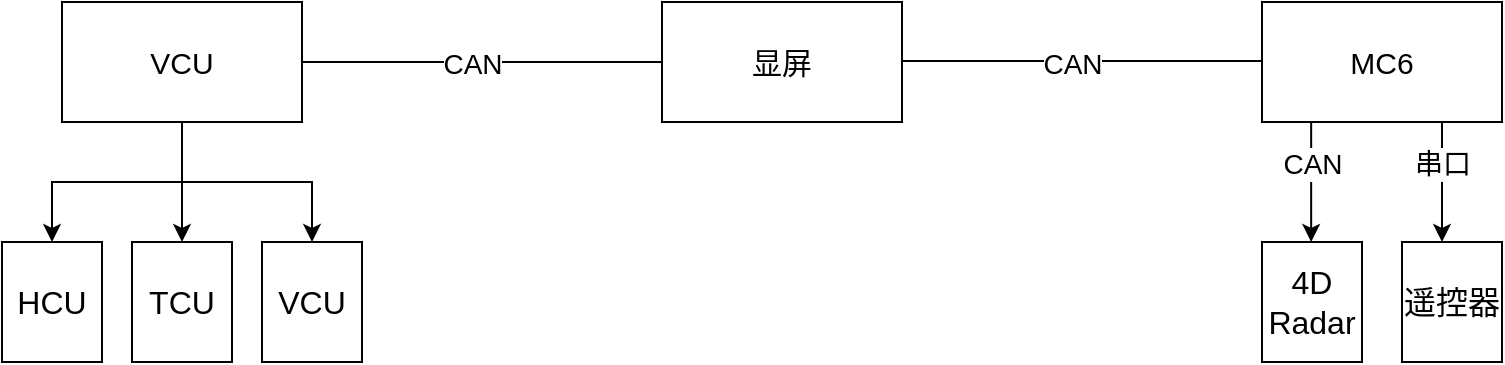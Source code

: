 <mxfile version="28.2.7">
  <diagram name="第 1 页" id="JH25icIa2h7-tsWDrVGM">
    <mxGraphModel dx="1011" dy="608" grid="1" gridSize="10" guides="1" tooltips="1" connect="1" arrows="1" fold="1" page="1" pageScale="1" pageWidth="3300" pageHeight="4681" math="0" shadow="0">
      <root>
        <mxCell id="0" />
        <mxCell id="1" parent="0" />
        <mxCell id="Z0nP8aCic9tiTnVXhcMt-11" style="edgeStyle=orthogonalEdgeStyle;rounded=0;orthogonalLoop=1;jettySize=auto;html=1;exitX=0.5;exitY=1;exitDx=0;exitDy=0;" edge="1" parent="1" source="Z0nP8aCic9tiTnVXhcMt-1" target="Z0nP8aCic9tiTnVXhcMt-2">
          <mxGeometry relative="1" as="geometry" />
        </mxCell>
        <mxCell id="Z0nP8aCic9tiTnVXhcMt-12" style="edgeStyle=orthogonalEdgeStyle;rounded=0;orthogonalLoop=1;jettySize=auto;html=1;exitX=0.5;exitY=1;exitDx=0;exitDy=0;entryX=0.5;entryY=0;entryDx=0;entryDy=0;" edge="1" parent="1" source="Z0nP8aCic9tiTnVXhcMt-1" target="Z0nP8aCic9tiTnVXhcMt-4">
          <mxGeometry relative="1" as="geometry" />
        </mxCell>
        <mxCell id="Z0nP8aCic9tiTnVXhcMt-1" value="&lt;font style=&quot;font-size: 15px;&quot;&gt;VCU&lt;/font&gt;" style="rounded=0;whiteSpace=wrap;html=1;" vertex="1" parent="1">
          <mxGeometry x="140" y="360" width="120" height="60" as="geometry" />
        </mxCell>
        <mxCell id="Z0nP8aCic9tiTnVXhcMt-2" value="&lt;font style=&quot;font-size: 16px;&quot;&gt;HCU&lt;/font&gt;" style="rounded=0;whiteSpace=wrap;html=1;" vertex="1" parent="1">
          <mxGeometry x="110" y="480" width="50" height="60" as="geometry" />
        </mxCell>
        <mxCell id="Z0nP8aCic9tiTnVXhcMt-3" value="&lt;font style=&quot;font-size: 16px;&quot;&gt;TCU&lt;/font&gt;" style="rounded=0;whiteSpace=wrap;html=1;" vertex="1" parent="1">
          <mxGeometry x="175" y="480" width="50" height="60" as="geometry" />
        </mxCell>
        <mxCell id="Z0nP8aCic9tiTnVXhcMt-4" value="&lt;font style=&quot;font-size: 16px;&quot;&gt;VCU&lt;/font&gt;" style="rounded=0;whiteSpace=wrap;html=1;" vertex="1" parent="1">
          <mxGeometry x="240" y="480" width="50" height="60" as="geometry" />
        </mxCell>
        <mxCell id="Z0nP8aCic9tiTnVXhcMt-5" value="&lt;font style=&quot;font-size: 15px;&quot;&gt;显屏&lt;/font&gt;" style="rounded=0;whiteSpace=wrap;html=1;" vertex="1" parent="1">
          <mxGeometry x="440" y="360" width="120" height="60" as="geometry" />
        </mxCell>
        <mxCell id="Z0nP8aCic9tiTnVXhcMt-6" value="&lt;font style=&quot;font-size: 15px;&quot;&gt;MC6&lt;/font&gt;" style="rounded=0;whiteSpace=wrap;html=1;" vertex="1" parent="1">
          <mxGeometry x="740" y="360" width="120" height="60" as="geometry" />
        </mxCell>
        <mxCell id="Z0nP8aCic9tiTnVXhcMt-7" value="" style="endArrow=none;html=1;rounded=0;entryX=0;entryY=0.5;entryDx=0;entryDy=0;" edge="1" parent="1" target="Z0nP8aCic9tiTnVXhcMt-5">
          <mxGeometry width="50" height="50" relative="1" as="geometry">
            <mxPoint x="260" y="390" as="sourcePoint" />
            <mxPoint x="310" y="340" as="targetPoint" />
          </mxGeometry>
        </mxCell>
        <mxCell id="Z0nP8aCic9tiTnVXhcMt-8" value="CAN" style="edgeLabel;html=1;align=center;verticalAlign=middle;resizable=0;points=[];fontSize=14;" vertex="1" connectable="0" parent="Z0nP8aCic9tiTnVXhcMt-7">
          <mxGeometry x="-0.063" y="-1" relative="1" as="geometry">
            <mxPoint as="offset" />
          </mxGeometry>
        </mxCell>
        <mxCell id="Z0nP8aCic9tiTnVXhcMt-9" value="" style="endArrow=none;html=1;rounded=0;entryX=0;entryY=0.5;entryDx=0;entryDy=0;" edge="1" parent="1">
          <mxGeometry width="50" height="50" relative="1" as="geometry">
            <mxPoint x="560" y="389.5" as="sourcePoint" />
            <mxPoint x="740" y="389.5" as="targetPoint" />
          </mxGeometry>
        </mxCell>
        <mxCell id="Z0nP8aCic9tiTnVXhcMt-10" value="CAN" style="edgeLabel;html=1;align=center;verticalAlign=middle;resizable=0;points=[];fontSize=14;" vertex="1" connectable="0" parent="Z0nP8aCic9tiTnVXhcMt-9">
          <mxGeometry x="-0.063" y="-1" relative="1" as="geometry">
            <mxPoint as="offset" />
          </mxGeometry>
        </mxCell>
        <mxCell id="Z0nP8aCic9tiTnVXhcMt-13" style="edgeStyle=orthogonalEdgeStyle;rounded=0;orthogonalLoop=1;jettySize=auto;html=1;exitX=0.5;exitY=1;exitDx=0;exitDy=0;entryX=0.5;entryY=0;entryDx=0;entryDy=0;" edge="1" parent="1" source="Z0nP8aCic9tiTnVXhcMt-1" target="Z0nP8aCic9tiTnVXhcMt-3">
          <mxGeometry relative="1" as="geometry">
            <mxPoint x="200" y="450" as="targetPoint" />
          </mxGeometry>
        </mxCell>
        <mxCell id="Z0nP8aCic9tiTnVXhcMt-18" value="&lt;font style=&quot;font-size: 16px;&quot;&gt;4D&lt;br&gt;Radar&lt;/font&gt;" style="rounded=0;whiteSpace=wrap;html=1;" vertex="1" parent="1">
          <mxGeometry x="740" y="480" width="50" height="60" as="geometry" />
        </mxCell>
        <mxCell id="Z0nP8aCic9tiTnVXhcMt-19" value="&lt;span style=&quot;font-size: 16px;&quot;&gt;遥控器&lt;/span&gt;" style="rounded=0;whiteSpace=wrap;html=1;" vertex="1" parent="1">
          <mxGeometry x="810" y="480" width="50" height="60" as="geometry" />
        </mxCell>
        <mxCell id="Z0nP8aCic9tiTnVXhcMt-20" value="" style="endArrow=classic;html=1;rounded=0;exitX=0.25;exitY=1;exitDx=0;exitDy=0;" edge="1" parent="1">
          <mxGeometry width="50" height="50" relative="1" as="geometry">
            <mxPoint x="764.58" y="420" as="sourcePoint" />
            <mxPoint x="764.58" y="480" as="targetPoint" />
          </mxGeometry>
        </mxCell>
        <mxCell id="Z0nP8aCic9tiTnVXhcMt-22" value="CAN" style="edgeLabel;html=1;align=center;verticalAlign=middle;resizable=0;points=[];fontSize=14;" vertex="1" connectable="0" parent="Z0nP8aCic9tiTnVXhcMt-20">
          <mxGeometry x="-0.183" relative="1" as="geometry">
            <mxPoint y="-4" as="offset" />
          </mxGeometry>
        </mxCell>
        <mxCell id="Z0nP8aCic9tiTnVXhcMt-21" value="" style="endArrow=classic;html=1;rounded=0;exitX=0.25;exitY=1;exitDx=0;exitDy=0;" edge="1" parent="1">
          <mxGeometry width="50" height="50" relative="1" as="geometry">
            <mxPoint x="830" y="420" as="sourcePoint" />
            <mxPoint x="830" y="480" as="targetPoint" />
          </mxGeometry>
        </mxCell>
        <mxCell id="Z0nP8aCic9tiTnVXhcMt-23" value="串口" style="edgeLabel;html=1;align=center;verticalAlign=middle;resizable=0;points=[];fontSize=14;" vertex="1" connectable="0" parent="Z0nP8aCic9tiTnVXhcMt-21">
          <mxGeometry x="-0.239" relative="1" as="geometry">
            <mxPoint y="-2" as="offset" />
          </mxGeometry>
        </mxCell>
      </root>
    </mxGraphModel>
  </diagram>
</mxfile>
